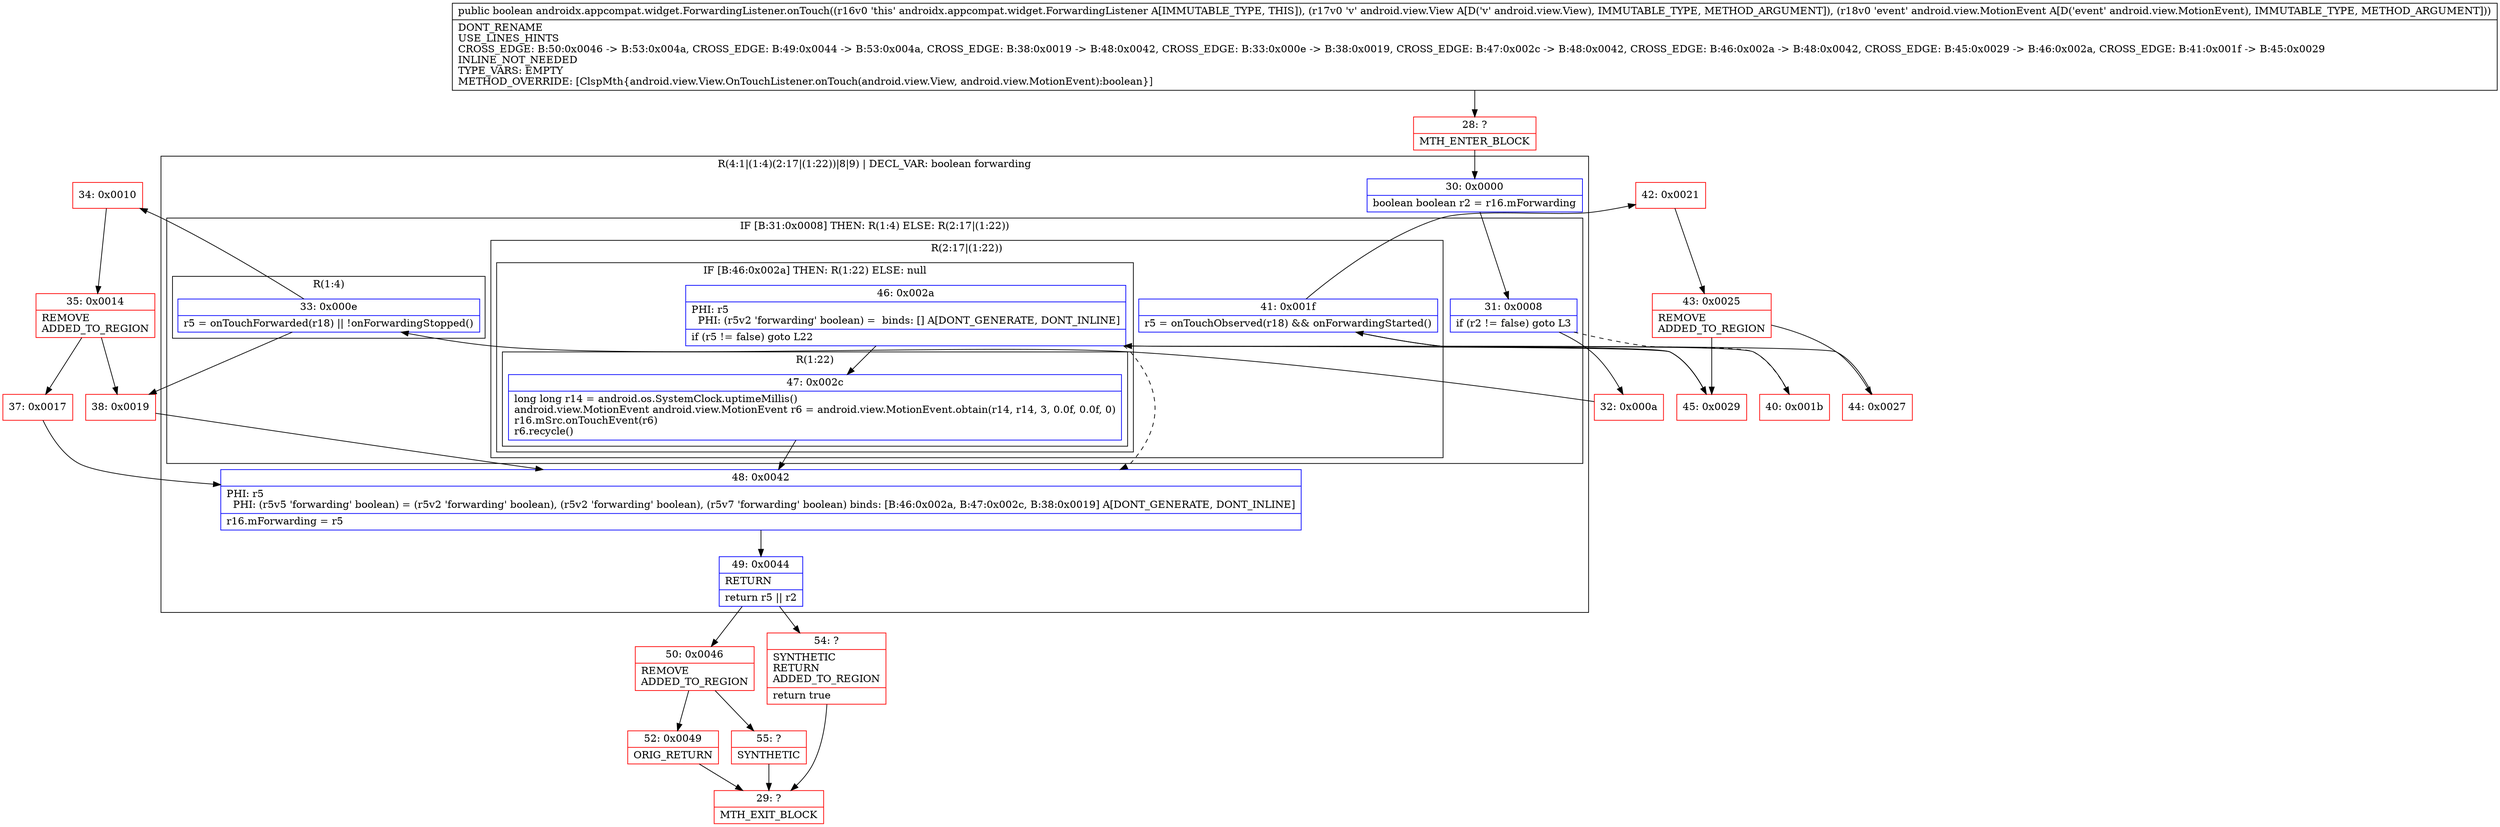 digraph "CFG forandroidx.appcompat.widget.ForwardingListener.onTouch(Landroid\/view\/View;Landroid\/view\/MotionEvent;)Z" {
subgraph cluster_Region_1309630291 {
label = "R(4:1|(1:4)(2:17|(1:22))|8|9) | DECL_VAR: boolean forwarding\l";
node [shape=record,color=blue];
Node_30 [shape=record,label="{30\:\ 0x0000|boolean boolean r2 = r16.mForwarding\l}"];
subgraph cluster_IfRegion_1069577847 {
label = "IF [B:31:0x0008] THEN: R(1:4) ELSE: R(2:17|(1:22))";
node [shape=record,color=blue];
Node_31 [shape=record,label="{31\:\ 0x0008|if (r2 != false) goto L3\l}"];
subgraph cluster_Region_1425402782 {
label = "R(1:4)";
node [shape=record,color=blue];
Node_33 [shape=record,label="{33\:\ 0x000e|r5 = onTouchForwarded(r18) \|\| !onForwardingStopped()\l}"];
}
subgraph cluster_Region_1028004915 {
label = "R(2:17|(1:22))";
node [shape=record,color=blue];
Node_41 [shape=record,label="{41\:\ 0x001f|r5 = onTouchObserved(r18) && onForwardingStarted()\l}"];
subgraph cluster_IfRegion_320445311 {
label = "IF [B:46:0x002a] THEN: R(1:22) ELSE: null";
node [shape=record,color=blue];
Node_46 [shape=record,label="{46\:\ 0x002a|PHI: r5 \l  PHI: (r5v2 'forwarding' boolean) =  binds: [] A[DONT_GENERATE, DONT_INLINE]\l|if (r5 != false) goto L22\l}"];
subgraph cluster_Region_1622459284 {
label = "R(1:22)";
node [shape=record,color=blue];
Node_47 [shape=record,label="{47\:\ 0x002c|long long r14 = android.os.SystemClock.uptimeMillis()\landroid.view.MotionEvent android.view.MotionEvent r6 = android.view.MotionEvent.obtain(r14, r14, 3, 0.0f, 0.0f, 0)\lr16.mSrc.onTouchEvent(r6)\lr6.recycle()\l}"];
}
}
}
}
Node_48 [shape=record,label="{48\:\ 0x0042|PHI: r5 \l  PHI: (r5v5 'forwarding' boolean) = (r5v2 'forwarding' boolean), (r5v2 'forwarding' boolean), (r5v7 'forwarding' boolean) binds: [B:46:0x002a, B:47:0x002c, B:38:0x0019] A[DONT_GENERATE, DONT_INLINE]\l|r16.mForwarding = r5\l}"];
Node_49 [shape=record,label="{49\:\ 0x0044|RETURN\l|return r5 \|\| r2\l}"];
}
Node_28 [shape=record,color=red,label="{28\:\ ?|MTH_ENTER_BLOCK\l}"];
Node_32 [shape=record,color=red,label="{32\:\ 0x000a}"];
Node_34 [shape=record,color=red,label="{34\:\ 0x0010}"];
Node_35 [shape=record,color=red,label="{35\:\ 0x0014|REMOVE\lADDED_TO_REGION\l}"];
Node_37 [shape=record,color=red,label="{37\:\ 0x0017}"];
Node_50 [shape=record,color=red,label="{50\:\ 0x0046|REMOVE\lADDED_TO_REGION\l}"];
Node_52 [shape=record,color=red,label="{52\:\ 0x0049|ORIG_RETURN\l}"];
Node_29 [shape=record,color=red,label="{29\:\ ?|MTH_EXIT_BLOCK\l}"];
Node_55 [shape=record,color=red,label="{55\:\ ?|SYNTHETIC\l}"];
Node_54 [shape=record,color=red,label="{54\:\ ?|SYNTHETIC\lRETURN\lADDED_TO_REGION\l|return true\l}"];
Node_38 [shape=record,color=red,label="{38\:\ 0x0019}"];
Node_40 [shape=record,color=red,label="{40\:\ 0x001b}"];
Node_42 [shape=record,color=red,label="{42\:\ 0x0021}"];
Node_43 [shape=record,color=red,label="{43\:\ 0x0025|REMOVE\lADDED_TO_REGION\l}"];
Node_44 [shape=record,color=red,label="{44\:\ 0x0027}"];
Node_45 [shape=record,color=red,label="{45\:\ 0x0029}"];
MethodNode[shape=record,label="{public boolean androidx.appcompat.widget.ForwardingListener.onTouch((r16v0 'this' androidx.appcompat.widget.ForwardingListener A[IMMUTABLE_TYPE, THIS]), (r17v0 'v' android.view.View A[D('v' android.view.View), IMMUTABLE_TYPE, METHOD_ARGUMENT]), (r18v0 'event' android.view.MotionEvent A[D('event' android.view.MotionEvent), IMMUTABLE_TYPE, METHOD_ARGUMENT]))  | DONT_RENAME\lUSE_LINES_HINTS\lCROSS_EDGE: B:50:0x0046 \-\> B:53:0x004a, CROSS_EDGE: B:49:0x0044 \-\> B:53:0x004a, CROSS_EDGE: B:38:0x0019 \-\> B:48:0x0042, CROSS_EDGE: B:33:0x000e \-\> B:38:0x0019, CROSS_EDGE: B:47:0x002c \-\> B:48:0x0042, CROSS_EDGE: B:46:0x002a \-\> B:48:0x0042, CROSS_EDGE: B:45:0x0029 \-\> B:46:0x002a, CROSS_EDGE: B:41:0x001f \-\> B:45:0x0029\lINLINE_NOT_NEEDED\lTYPE_VARS: EMPTY\lMETHOD_OVERRIDE: [ClspMth\{android.view.View.OnTouchListener.onTouch(android.view.View, android.view.MotionEvent):boolean\}]\l}"];
MethodNode -> Node_28;Node_30 -> Node_31;
Node_31 -> Node_32;
Node_31 -> Node_40[style=dashed];
Node_33 -> Node_34;
Node_33 -> Node_38;
Node_41 -> Node_42;
Node_41 -> Node_45;
Node_46 -> Node_47;
Node_46 -> Node_48[style=dashed];
Node_47 -> Node_48;
Node_48 -> Node_49;
Node_49 -> Node_50;
Node_49 -> Node_54;
Node_28 -> Node_30;
Node_32 -> Node_33;
Node_34 -> Node_35;
Node_35 -> Node_37;
Node_35 -> Node_38;
Node_37 -> Node_48;
Node_50 -> Node_52;
Node_50 -> Node_55;
Node_52 -> Node_29;
Node_55 -> Node_29;
Node_54 -> Node_29;
Node_38 -> Node_48;
Node_40 -> Node_41;
Node_42 -> Node_43;
Node_43 -> Node_44;
Node_43 -> Node_45;
Node_44 -> Node_46;
Node_45 -> Node_46;
}

